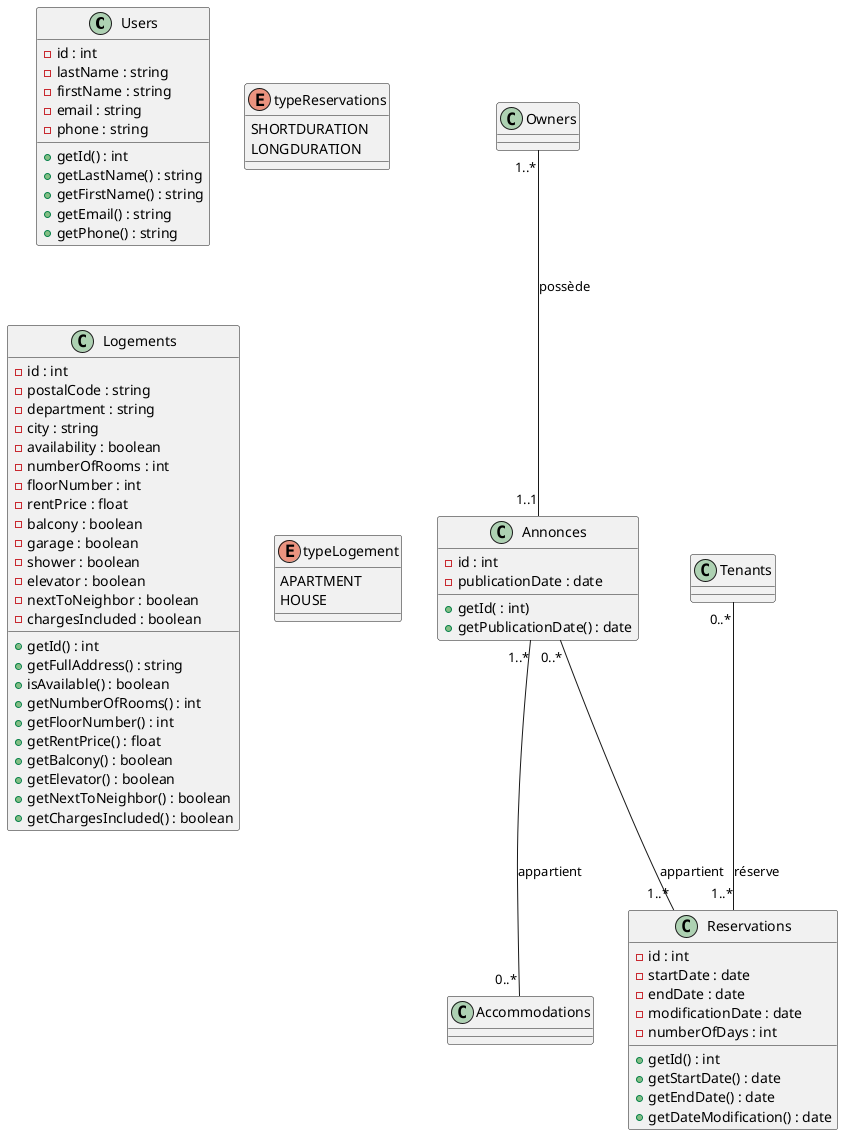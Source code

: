 @startuml DIAGRAMMECLASS

  class Users {
  - id : int
  - lastName : string
  - firstName : string
  - email : string
  - phone : string

  + getId() : int
  + getLastName() : string
  + getFirstName() : string
  + getEmail() : string
  + getPhone() : string
}

class Reservations {
  - id : int
  - startDate : date
  - endDate : date
  - modificationDate : date
  - numberOfDays : int

  + getId() : int
  + getStartDate() : date
  + getEndDate() : date
  + getDateModification() : date
}
enum typeReservations {
  SHORTDURATION
  LONGDURATION
}

class Annonces {
  - id : int
  - publicationDate : date

  + getId( : int)
  + getPublicationDate() : date
}

class Logements {
  - id : int
  - postalCode : string
  - department : string
  - city : string
  - availability : boolean
  - numberOfRooms : int
  - floorNumber : int
  - rentPrice : float
  - balcony : boolean
  - garage : boolean
  - shower : boolean
  - elevator : boolean
  - nextToNeighbor : boolean
  - chargesIncluded : boolean
  
  + getId() : int
  + getFullAddress() : string
  + isAvailable() : boolean
  + getNumberOfRooms() : int
  + getFloorNumber() : int
  + getRentPrice() : float
  + getBalcony() : boolean
  + getElevator() : boolean
  + getNextToNeighbor() : boolean
  + getChargesIncluded() : boolean
  }

enum typeLogement {
  APARTMENT
  HOUSE
}

Tenants"0..*" -- "1..*"Reservations: réserve
Owners"1..*" -- "1..1"Annonces: possède
Annonces"0..*" -- "1..*"Reservations: appartient
Annonces"1..*" -- "0..*"Accommodations: appartient



    
@enduml